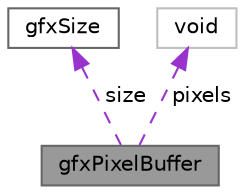 digraph "gfxPixelBuffer"
{
 // INTERACTIVE_SVG=YES
 // LATEX_PDF_SIZE
  bgcolor="transparent";
  edge [fontname=Helvetica,fontsize=10,labelfontname=Helvetica,labelfontsize=10];
  node [fontname=Helvetica,fontsize=10,shape=box,height=0.2,width=0.4];
  Node1 [label="gfxPixelBuffer",height=0.2,width=0.4,color="gray40", fillcolor="grey60", style="filled", fontcolor="black",tooltip="This struct represents a pixel buffer."];
  Node2 -> Node1 [dir="back",color="darkorchid3",style="dashed",label=" size" ];
  Node2 [label="gfxSize",height=0.2,width=0.4,color="gray40", fillcolor="white", style="filled",URL="$structgfxSize.html",tooltip="This struct represents a size."];
  Node3 -> Node1 [dir="back",color="darkorchid3",style="dashed",label=" pixels" ];
  Node3 [label="void",height=0.2,width=0.4,color="grey75", fillcolor="white", style="filled",tooltip=" "];
}
